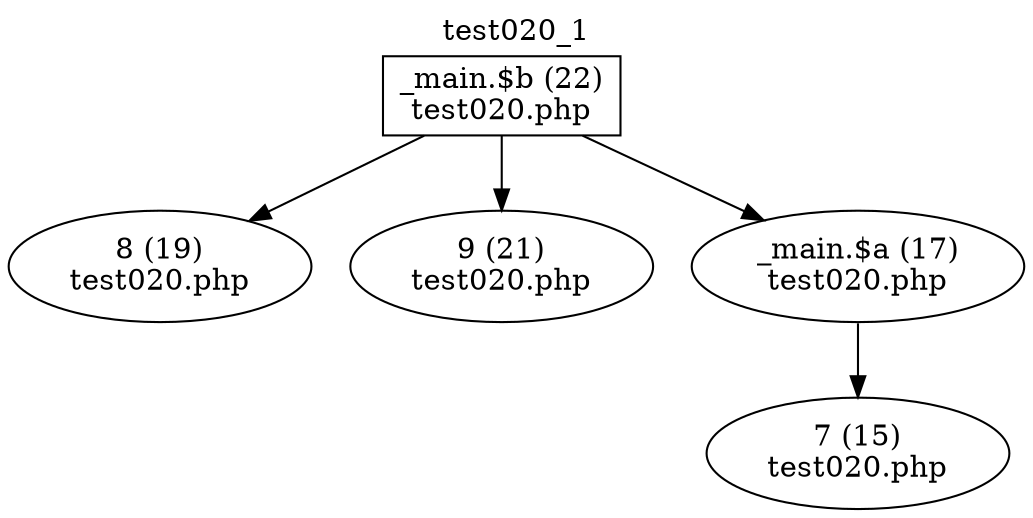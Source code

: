 digraph cfg {
  label="test020_1";
  labelloc=t;
  n1 [shape=box, label="_main.$b (22)\ntest020.php"];
  n2 [shape=ellipse, label="8 (19)\ntest020.php"];
  n3 [shape=ellipse, label="9 (21)\ntest020.php"];
  n4 [shape=ellipse, label="_main.$a (17)\ntest020.php"];
  n5 [shape=ellipse, label="7 (15)\ntest020.php"];
  n1 -> n2;
  n1 -> n3;
  n1 -> n4;
  n4 -> n5;
}
